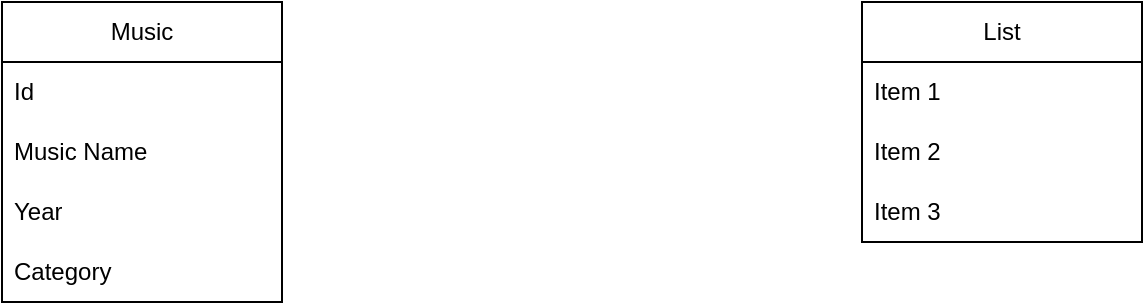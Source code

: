<mxfile version="23.1.5" type="github">
  <diagram id="C5RBs43oDa-KdzZeNtuy" name="Page-1">
    <mxGraphModel dx="1434" dy="764" grid="1" gridSize="10" guides="1" tooltips="1" connect="1" arrows="1" fold="1" page="1" pageScale="1" pageWidth="827" pageHeight="1169" math="0" shadow="0">
      <root>
        <mxCell id="WIyWlLk6GJQsqaUBKTNV-0" />
        <mxCell id="WIyWlLk6GJQsqaUBKTNV-1" parent="WIyWlLk6GJQsqaUBKTNV-0" />
        <mxCell id="LHDuHSCuEcxgjAz6uiLd-1" value="Music" style="swimlane;fontStyle=0;childLayout=stackLayout;horizontal=1;startSize=30;horizontalStack=0;resizeParent=1;resizeParentMax=0;resizeLast=0;collapsible=1;marginBottom=0;whiteSpace=wrap;html=1;" vertex="1" parent="WIyWlLk6GJQsqaUBKTNV-1">
          <mxGeometry x="100" y="70" width="140" height="150" as="geometry" />
        </mxCell>
        <mxCell id="LHDuHSCuEcxgjAz6uiLd-2" value="Id" style="text;strokeColor=none;fillColor=none;align=left;verticalAlign=middle;spacingLeft=4;spacingRight=4;overflow=hidden;points=[[0,0.5],[1,0.5]];portConstraint=eastwest;rotatable=0;whiteSpace=wrap;html=1;" vertex="1" parent="LHDuHSCuEcxgjAz6uiLd-1">
          <mxGeometry y="30" width="140" height="30" as="geometry" />
        </mxCell>
        <mxCell id="LHDuHSCuEcxgjAz6uiLd-3" value="Music Name" style="text;strokeColor=none;fillColor=none;align=left;verticalAlign=middle;spacingLeft=4;spacingRight=4;overflow=hidden;points=[[0,0.5],[1,0.5]];portConstraint=eastwest;rotatable=0;whiteSpace=wrap;html=1;" vertex="1" parent="LHDuHSCuEcxgjAz6uiLd-1">
          <mxGeometry y="60" width="140" height="30" as="geometry" />
        </mxCell>
        <mxCell id="LHDuHSCuEcxgjAz6uiLd-4" value="Year" style="text;strokeColor=none;fillColor=none;align=left;verticalAlign=middle;spacingLeft=4;spacingRight=4;overflow=hidden;points=[[0,0.5],[1,0.5]];portConstraint=eastwest;rotatable=0;whiteSpace=wrap;html=1;" vertex="1" parent="LHDuHSCuEcxgjAz6uiLd-1">
          <mxGeometry y="90" width="140" height="30" as="geometry" />
        </mxCell>
        <mxCell id="LHDuHSCuEcxgjAz6uiLd-9" value="Category" style="text;strokeColor=none;fillColor=none;align=left;verticalAlign=middle;spacingLeft=4;spacingRight=4;overflow=hidden;points=[[0,0.5],[1,0.5]];portConstraint=eastwest;rotatable=0;whiteSpace=wrap;html=1;" vertex="1" parent="LHDuHSCuEcxgjAz6uiLd-1">
          <mxGeometry y="120" width="140" height="30" as="geometry" />
        </mxCell>
        <mxCell id="LHDuHSCuEcxgjAz6uiLd-5" value="List" style="swimlane;fontStyle=0;childLayout=stackLayout;horizontal=1;startSize=30;horizontalStack=0;resizeParent=1;resizeParentMax=0;resizeLast=0;collapsible=1;marginBottom=0;whiteSpace=wrap;html=1;" vertex="1" parent="WIyWlLk6GJQsqaUBKTNV-1">
          <mxGeometry x="530" y="70" width="140" height="120" as="geometry" />
        </mxCell>
        <mxCell id="LHDuHSCuEcxgjAz6uiLd-6" value="Item 1" style="text;strokeColor=none;fillColor=none;align=left;verticalAlign=middle;spacingLeft=4;spacingRight=4;overflow=hidden;points=[[0,0.5],[1,0.5]];portConstraint=eastwest;rotatable=0;whiteSpace=wrap;html=1;" vertex="1" parent="LHDuHSCuEcxgjAz6uiLd-5">
          <mxGeometry y="30" width="140" height="30" as="geometry" />
        </mxCell>
        <mxCell id="LHDuHSCuEcxgjAz6uiLd-7" value="Item 2" style="text;strokeColor=none;fillColor=none;align=left;verticalAlign=middle;spacingLeft=4;spacingRight=4;overflow=hidden;points=[[0,0.5],[1,0.5]];portConstraint=eastwest;rotatable=0;whiteSpace=wrap;html=1;" vertex="1" parent="LHDuHSCuEcxgjAz6uiLd-5">
          <mxGeometry y="60" width="140" height="30" as="geometry" />
        </mxCell>
        <mxCell id="LHDuHSCuEcxgjAz6uiLd-8" value="Item 3" style="text;strokeColor=none;fillColor=none;align=left;verticalAlign=middle;spacingLeft=4;spacingRight=4;overflow=hidden;points=[[0,0.5],[1,0.5]];portConstraint=eastwest;rotatable=0;whiteSpace=wrap;html=1;" vertex="1" parent="LHDuHSCuEcxgjAz6uiLd-5">
          <mxGeometry y="90" width="140" height="30" as="geometry" />
        </mxCell>
      </root>
    </mxGraphModel>
  </diagram>
</mxfile>

